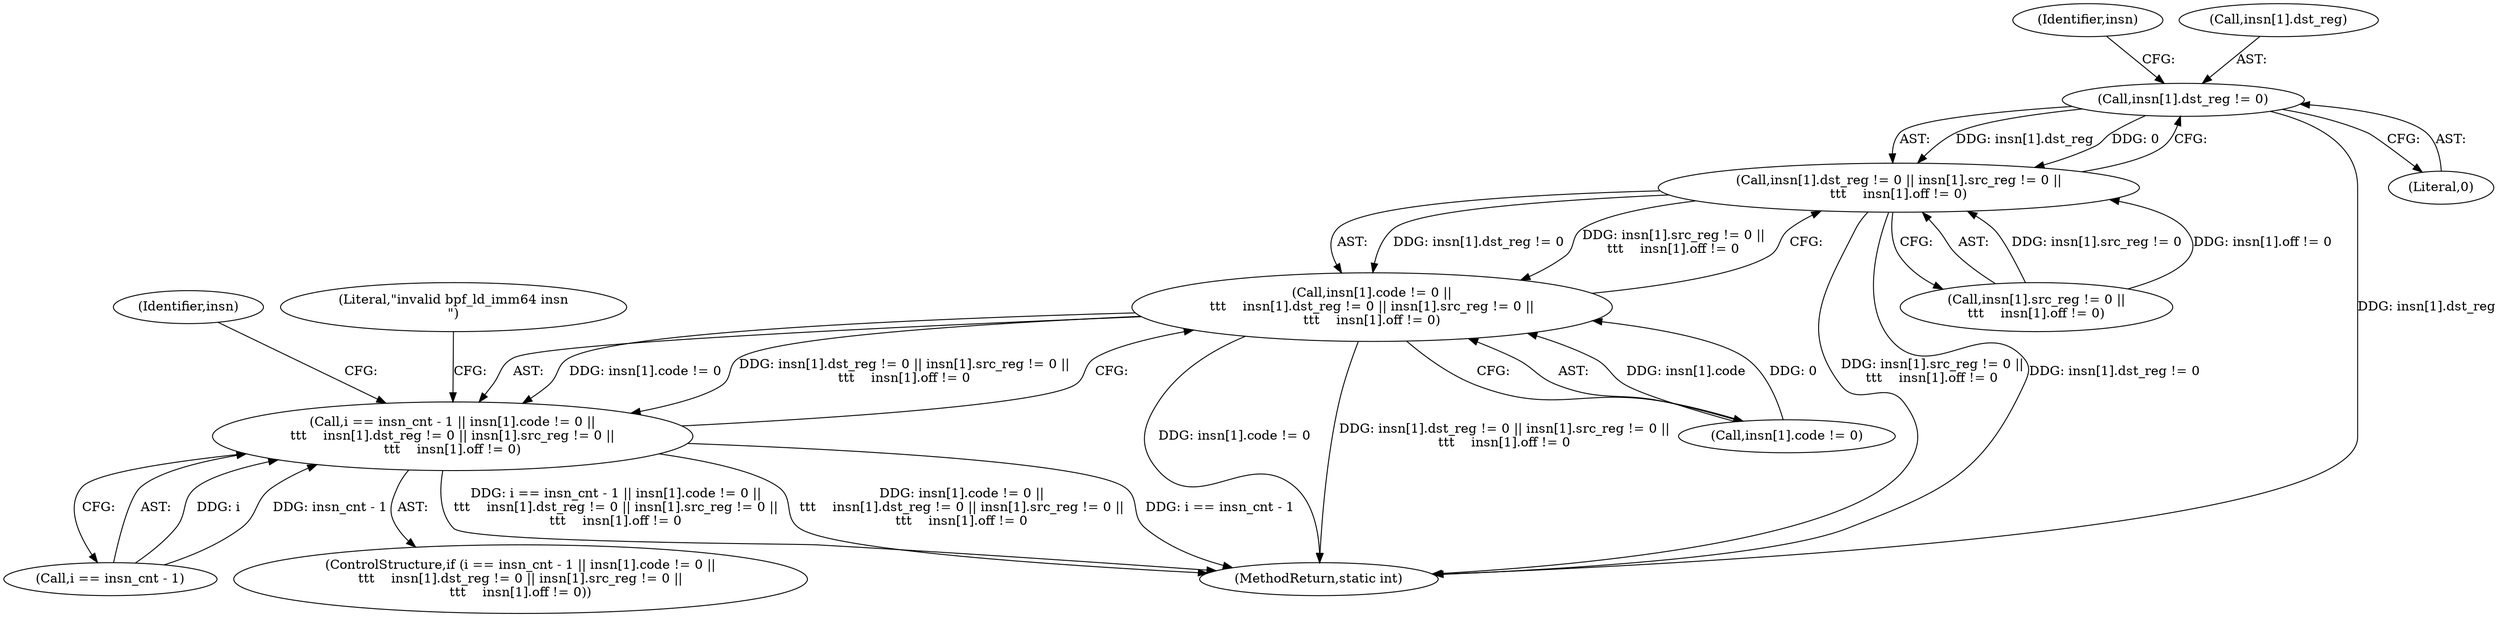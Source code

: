 digraph "0_linux_92117d8443bc5afacc8d5ba82e541946310f106e_4@array" {
"1000229" [label="(Call,insn[1].dst_reg != 0)"];
"1000228" [label="(Call,insn[1].dst_reg != 0 || insn[1].src_reg != 0 ||\n\t\t\t    insn[1].off != 0)"];
"1000220" [label="(Call,insn[1].code != 0 ||\n\t\t\t    insn[1].dst_reg != 0 || insn[1].src_reg != 0 ||\n\t\t\t    insn[1].off != 0)"];
"1000214" [label="(Call,i == insn_cnt - 1 || insn[1].code != 0 ||\n\t\t\t    insn[1].dst_reg != 0 || insn[1].src_reg != 0 ||\n\t\t\t    insn[1].off != 0)"];
"1000260" [label="(Identifier,insn)"];
"1000214" [label="(Call,i == insn_cnt - 1 || insn[1].code != 0 ||\n\t\t\t    insn[1].dst_reg != 0 || insn[1].src_reg != 0 ||\n\t\t\t    insn[1].off != 0)"];
"1000390" [label="(MethodReturn,static int)"];
"1000228" [label="(Call,insn[1].dst_reg != 0 || insn[1].src_reg != 0 ||\n\t\t\t    insn[1].off != 0)"];
"1000236" [label="(Call,insn[1].src_reg != 0 ||\n\t\t\t    insn[1].off != 0)"];
"1000221" [label="(Call,insn[1].code != 0)"];
"1000240" [label="(Identifier,insn)"];
"1000230" [label="(Call,insn[1].dst_reg)"];
"1000253" [label="(Literal,\"invalid bpf_ld_imm64 insn\n\")"];
"1000235" [label="(Literal,0)"];
"1000220" [label="(Call,insn[1].code != 0 ||\n\t\t\t    insn[1].dst_reg != 0 || insn[1].src_reg != 0 ||\n\t\t\t    insn[1].off != 0)"];
"1000215" [label="(Call,i == insn_cnt - 1)"];
"1000229" [label="(Call,insn[1].dst_reg != 0)"];
"1000213" [label="(ControlStructure,if (i == insn_cnt - 1 || insn[1].code != 0 ||\n\t\t\t    insn[1].dst_reg != 0 || insn[1].src_reg != 0 ||\n\t\t\t    insn[1].off != 0))"];
"1000229" -> "1000228"  [label="AST: "];
"1000229" -> "1000235"  [label="CFG: "];
"1000230" -> "1000229"  [label="AST: "];
"1000235" -> "1000229"  [label="AST: "];
"1000240" -> "1000229"  [label="CFG: "];
"1000228" -> "1000229"  [label="CFG: "];
"1000229" -> "1000390"  [label="DDG: insn[1].dst_reg"];
"1000229" -> "1000228"  [label="DDG: insn[1].dst_reg"];
"1000229" -> "1000228"  [label="DDG: 0"];
"1000228" -> "1000220"  [label="AST: "];
"1000228" -> "1000236"  [label="CFG: "];
"1000236" -> "1000228"  [label="AST: "];
"1000220" -> "1000228"  [label="CFG: "];
"1000228" -> "1000390"  [label="DDG: insn[1].src_reg != 0 ||\n\t\t\t    insn[1].off != 0"];
"1000228" -> "1000390"  [label="DDG: insn[1].dst_reg != 0"];
"1000228" -> "1000220"  [label="DDG: insn[1].dst_reg != 0"];
"1000228" -> "1000220"  [label="DDG: insn[1].src_reg != 0 ||\n\t\t\t    insn[1].off != 0"];
"1000236" -> "1000228"  [label="DDG: insn[1].src_reg != 0"];
"1000236" -> "1000228"  [label="DDG: insn[1].off != 0"];
"1000220" -> "1000214"  [label="AST: "];
"1000220" -> "1000221"  [label="CFG: "];
"1000221" -> "1000220"  [label="AST: "];
"1000214" -> "1000220"  [label="CFG: "];
"1000220" -> "1000390"  [label="DDG: insn[1].code != 0"];
"1000220" -> "1000390"  [label="DDG: insn[1].dst_reg != 0 || insn[1].src_reg != 0 ||\n\t\t\t    insn[1].off != 0"];
"1000220" -> "1000214"  [label="DDG: insn[1].code != 0"];
"1000220" -> "1000214"  [label="DDG: insn[1].dst_reg != 0 || insn[1].src_reg != 0 ||\n\t\t\t    insn[1].off != 0"];
"1000221" -> "1000220"  [label="DDG: insn[1].code"];
"1000221" -> "1000220"  [label="DDG: 0"];
"1000214" -> "1000213"  [label="AST: "];
"1000214" -> "1000215"  [label="CFG: "];
"1000215" -> "1000214"  [label="AST: "];
"1000253" -> "1000214"  [label="CFG: "];
"1000260" -> "1000214"  [label="CFG: "];
"1000214" -> "1000390"  [label="DDG: i == insn_cnt - 1 || insn[1].code != 0 ||\n\t\t\t    insn[1].dst_reg != 0 || insn[1].src_reg != 0 ||\n\t\t\t    insn[1].off != 0"];
"1000214" -> "1000390"  [label="DDG: insn[1].code != 0 ||\n\t\t\t    insn[1].dst_reg != 0 || insn[1].src_reg != 0 ||\n\t\t\t    insn[1].off != 0"];
"1000214" -> "1000390"  [label="DDG: i == insn_cnt - 1"];
"1000215" -> "1000214"  [label="DDG: i"];
"1000215" -> "1000214"  [label="DDG: insn_cnt - 1"];
}
